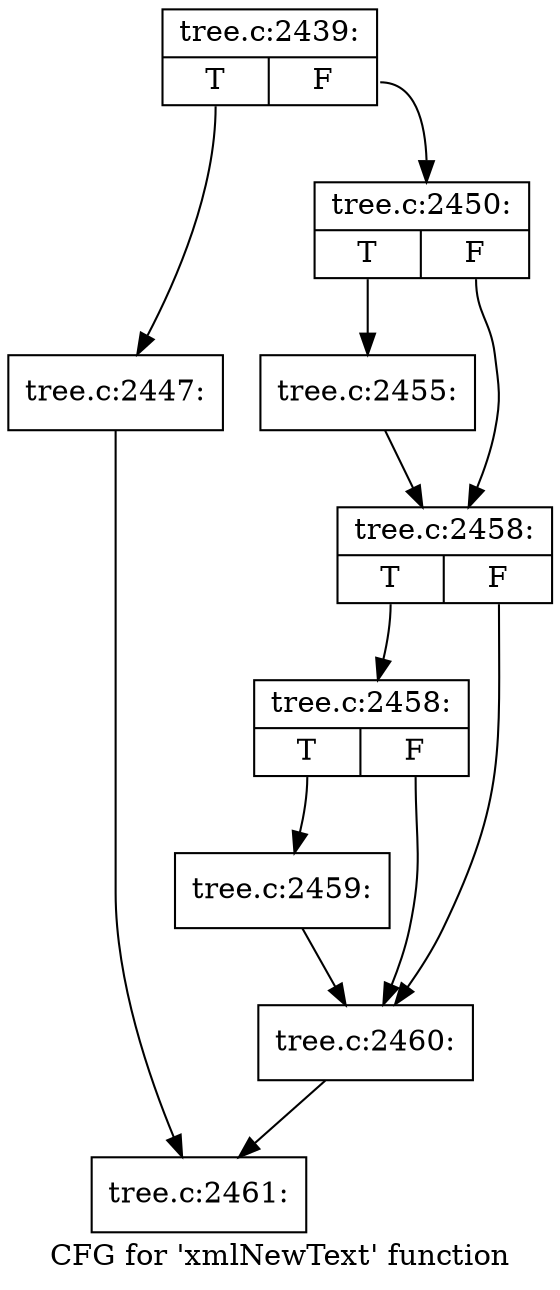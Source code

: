digraph "CFG for 'xmlNewText' function" {
	label="CFG for 'xmlNewText' function";

	Node0x55ad0badd070 [shape=record,label="{tree.c:2439:|{<s0>T|<s1>F}}"];
	Node0x55ad0badd070:s0 -> Node0x55ad0bade0b0;
	Node0x55ad0badd070:s1 -> Node0x55ad0bade100;
	Node0x55ad0bade0b0 [shape=record,label="{tree.c:2447:}"];
	Node0x55ad0bade0b0 -> Node0x55ad0badae20;
	Node0x55ad0bade100 [shape=record,label="{tree.c:2450:|{<s0>T|<s1>F}}"];
	Node0x55ad0bade100:s0 -> Node0x55ad0badeec0;
	Node0x55ad0bade100:s1 -> Node0x55ad0badef10;
	Node0x55ad0badeec0 [shape=record,label="{tree.c:2455:}"];
	Node0x55ad0badeec0 -> Node0x55ad0badef10;
	Node0x55ad0badef10 [shape=record,label="{tree.c:2458:|{<s0>T|<s1>F}}"];
	Node0x55ad0badef10:s0 -> Node0x55ad0badf6c0;
	Node0x55ad0badef10:s1 -> Node0x55ad0badf670;
	Node0x55ad0badf6c0 [shape=record,label="{tree.c:2458:|{<s0>T|<s1>F}}"];
	Node0x55ad0badf6c0:s0 -> Node0x55ad0badf620;
	Node0x55ad0badf6c0:s1 -> Node0x55ad0badf670;
	Node0x55ad0badf620 [shape=record,label="{tree.c:2459:}"];
	Node0x55ad0badf620 -> Node0x55ad0badf670;
	Node0x55ad0badf670 [shape=record,label="{tree.c:2460:}"];
	Node0x55ad0badf670 -> Node0x55ad0badae20;
	Node0x55ad0badae20 [shape=record,label="{tree.c:2461:}"];
}
